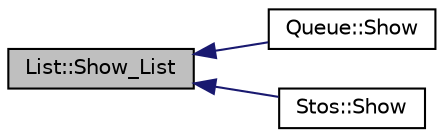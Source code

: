 digraph "List::Show_List"
{
  edge [fontname="Helvetica",fontsize="10",labelfontname="Helvetica",labelfontsize="10"];
  node [fontname="Helvetica",fontsize="10",shape=record];
  rankdir="LR";
  Node1 [label="List::Show_List",height=0.2,width=0.4,color="black", fillcolor="grey75", style="filled" fontcolor="black"];
  Node1 -> Node2 [dir="back",color="midnightblue",fontsize="10",style="solid",fontname="Helvetica"];
  Node2 [label="Queue::Show",height=0.2,width=0.4,color="black", fillcolor="white", style="filled",URL="$class_queue.html#a2f80b1ea8c0af424d0153af7563e1c34"];
  Node1 -> Node3 [dir="back",color="midnightblue",fontsize="10",style="solid",fontname="Helvetica"];
  Node3 [label="Stos::Show",height=0.2,width=0.4,color="black", fillcolor="white", style="filled",URL="$class_stos.html#abfb03d80298013a2792bde2fd89c3863"];
}
